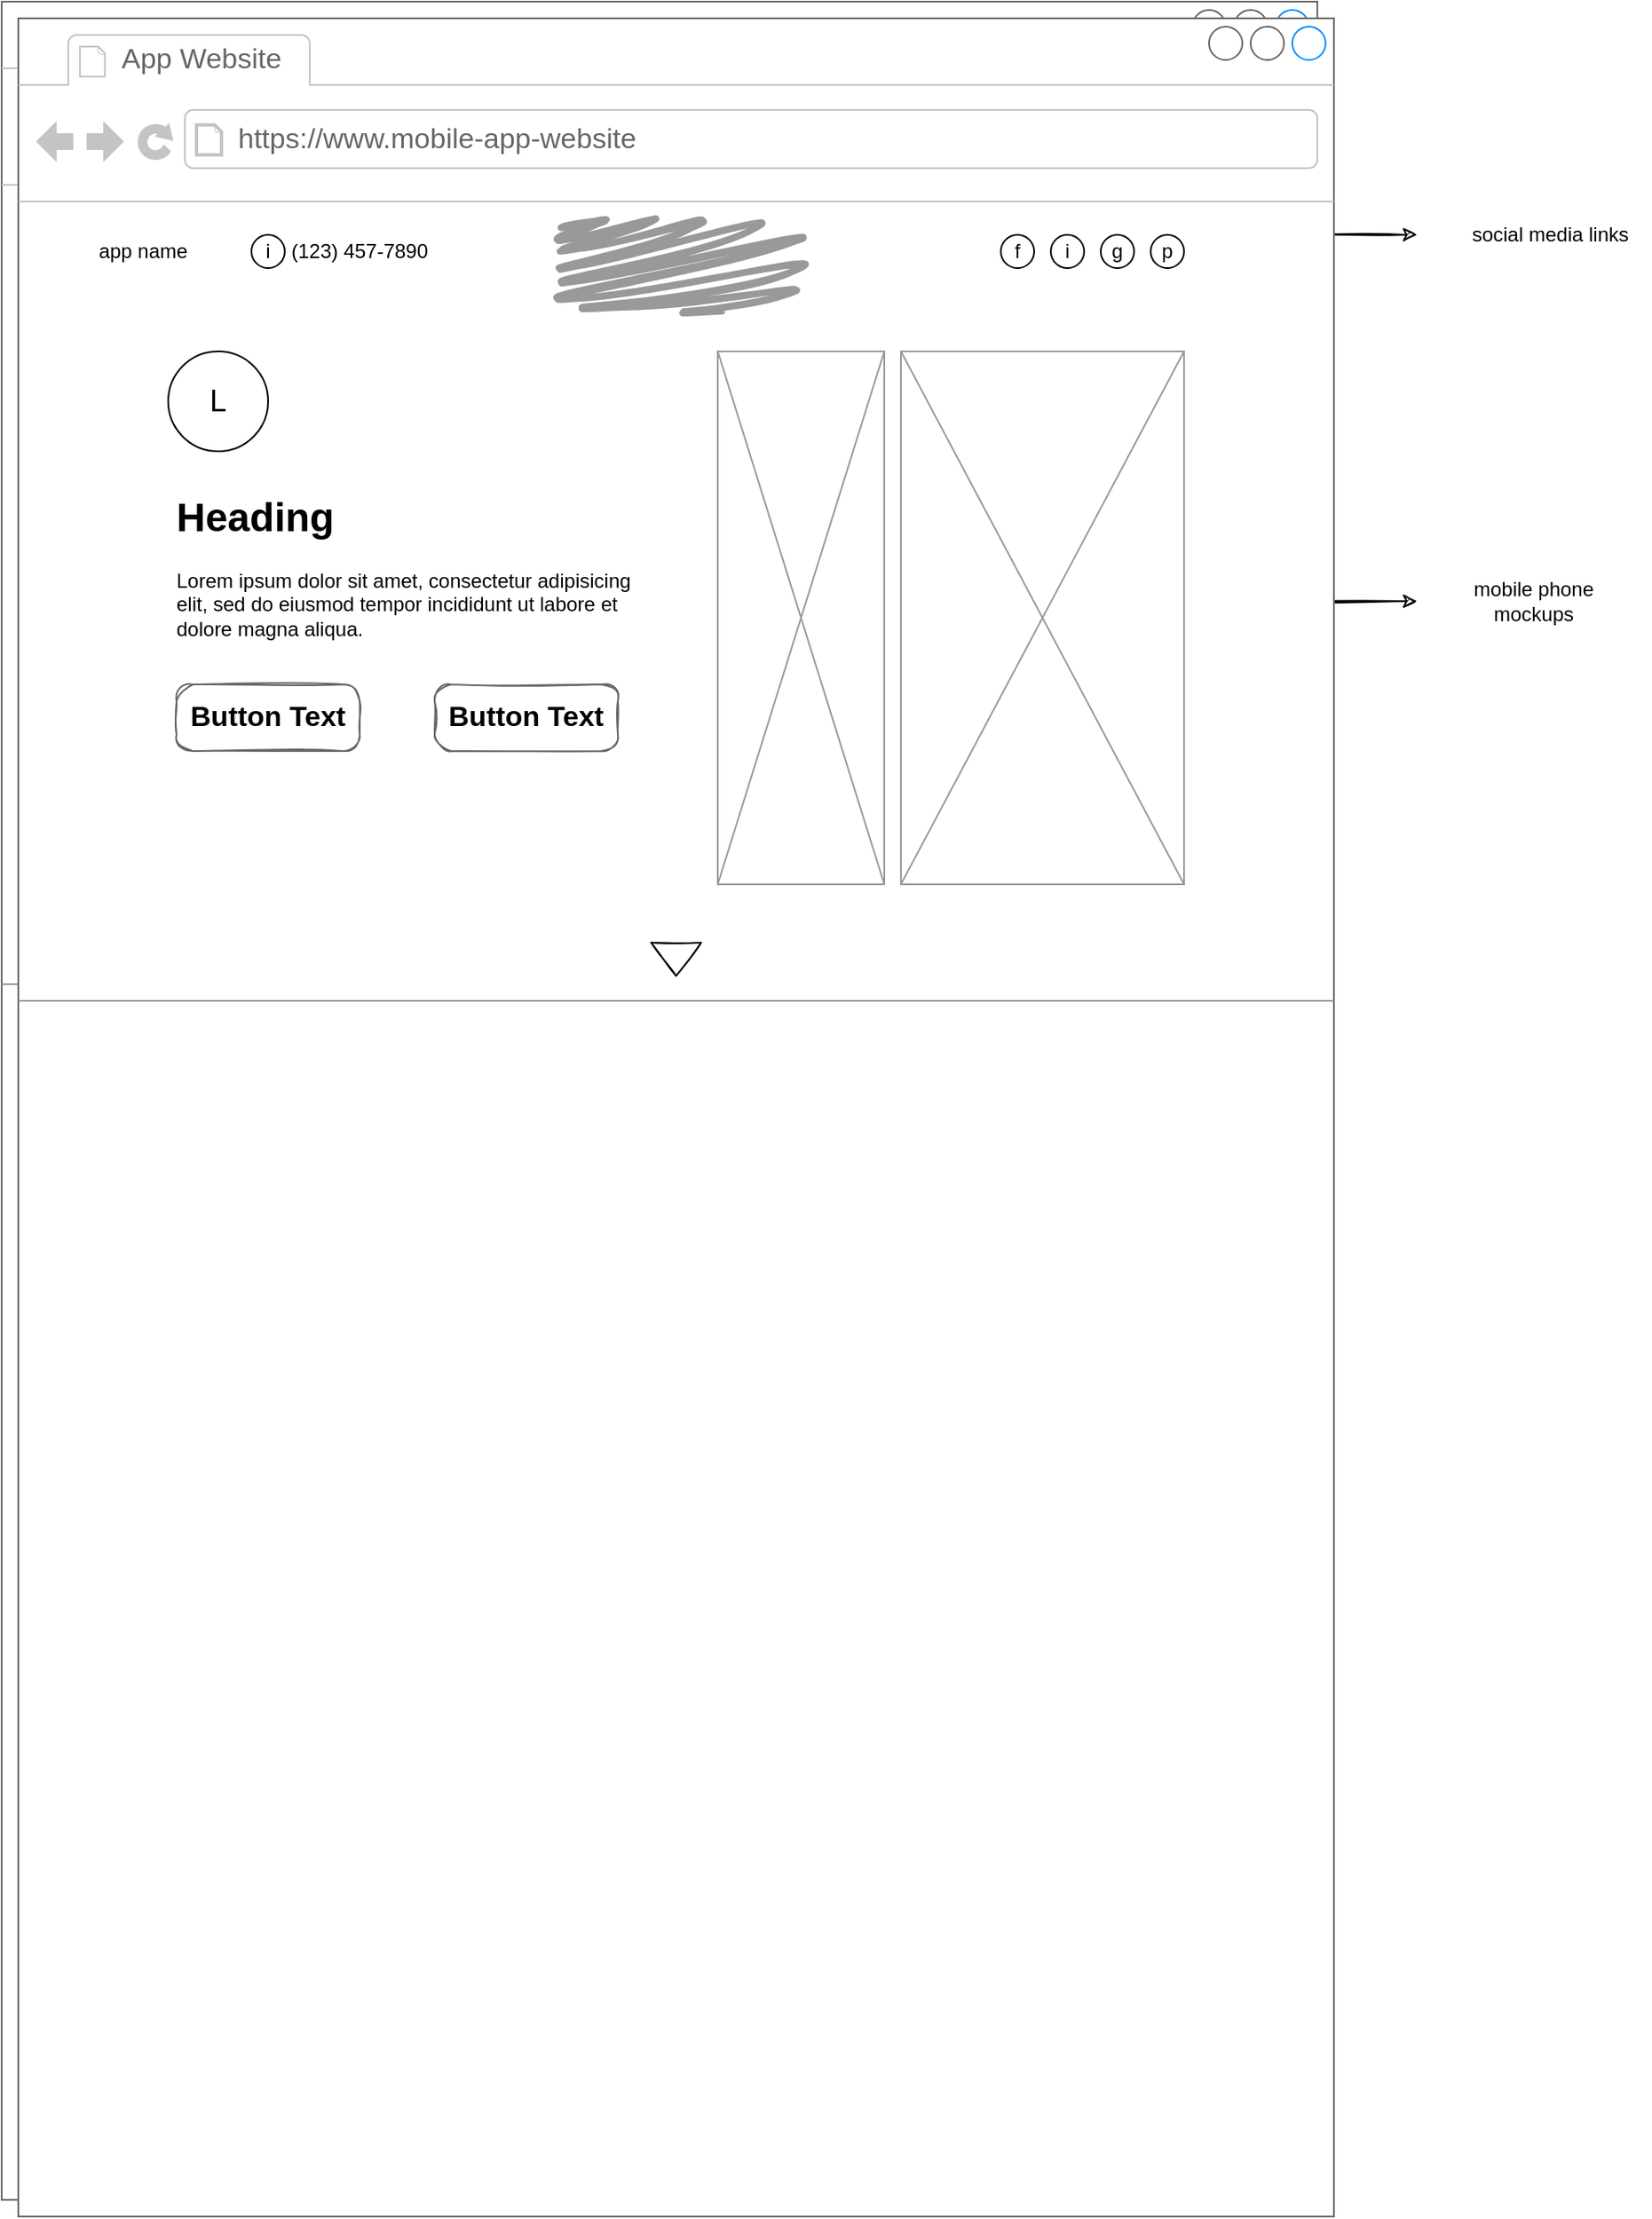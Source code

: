 <mxfile version="14.6.3" type="github">
  <diagram id="2oAOjW0IkgDWgNlKLEwU" name="mobile-app-landing page">
    <mxGraphModel dx="1038" dy="588" grid="1" gridSize="10" guides="1" tooltips="1" connect="1" arrows="1" fold="1" page="1" pageScale="1" pageWidth="850" pageHeight="1400" math="0" shadow="0">
      <root>
        <mxCell id="0" />
        <mxCell id="1" parent="0" />
        <mxCell id="FI9FSAnp2MX3LIdGFpVo-7" value="" style="strokeWidth=1;shadow=0;dashed=0;align=center;html=1;shape=mxgraph.mockup.containers.browserWindow;rSize=0;strokeColor=#666666;strokeColor2=#008cff;strokeColor3=#c4c4c4;mainText=,;recursiveResize=0;" vertex="1" parent="1">
          <mxGeometry x="30" y="40" width="790" height="1320" as="geometry" />
        </mxCell>
        <mxCell id="FI9FSAnp2MX3LIdGFpVo-8" value="App Website" style="strokeWidth=1;shadow=0;dashed=0;align=center;html=1;shape=mxgraph.mockup.containers.anchor;fontSize=17;fontColor=#666666;align=left;" vertex="1" parent="FI9FSAnp2MX3LIdGFpVo-7">
          <mxGeometry x="60" y="12" width="110" height="26" as="geometry" />
        </mxCell>
        <mxCell id="FI9FSAnp2MX3LIdGFpVo-9" value="https://www.mobile-app-website" style="strokeWidth=1;shadow=0;dashed=0;align=center;html=1;shape=mxgraph.mockup.containers.anchor;rSize=0;fontSize=17;fontColor=#666666;align=left;" vertex="1" parent="FI9FSAnp2MX3LIdGFpVo-7">
          <mxGeometry x="130" y="60" width="250" height="26" as="geometry" />
        </mxCell>
        <mxCell id="FI9FSAnp2MX3LIdGFpVo-14" value="app name" style="text;html=1;strokeColor=none;fillColor=none;align=center;verticalAlign=middle;whiteSpace=wrap;rounded=0;" vertex="1" parent="FI9FSAnp2MX3LIdGFpVo-7">
          <mxGeometry x="30" y="130" width="90" height="20" as="geometry" />
        </mxCell>
        <mxCell id="FI9FSAnp2MX3LIdGFpVo-15" value="(123) 457-7890" style="text;html=1;strokeColor=none;fillColor=none;align=center;verticalAlign=middle;whiteSpace=wrap;rounded=0;" vertex="1" parent="FI9FSAnp2MX3LIdGFpVo-7">
          <mxGeometry x="160" y="130" width="90" height="20" as="geometry" />
        </mxCell>
        <mxCell id="FI9FSAnp2MX3LIdGFpVo-16" value="" style="ellipse;whiteSpace=wrap;html=1;aspect=fixed;" vertex="1" parent="FI9FSAnp2MX3LIdGFpVo-7">
          <mxGeometry x="140" y="130" width="20" height="20" as="geometry" />
        </mxCell>
        <mxCell id="FI9FSAnp2MX3LIdGFpVo-17" value="i" style="text;html=1;strokeColor=none;fillColor=none;align=center;verticalAlign=middle;whiteSpace=wrap;rounded=0;" vertex="1" parent="FI9FSAnp2MX3LIdGFpVo-7">
          <mxGeometry x="130" y="130" width="40" height="20" as="geometry" />
        </mxCell>
        <mxCell id="FI9FSAnp2MX3LIdGFpVo-20" value="" style="verticalLabelPosition=bottom;shadow=0;dashed=0;align=center;html=1;verticalAlign=top;strokeWidth=1;shape=mxgraph.mockup.graphics.simpleIcon;strokeColor=#999999;" vertex="1" parent="FI9FSAnp2MX3LIdGFpVo-7">
          <mxGeometry x="530" y="200" width="170" height="320" as="geometry" />
        </mxCell>
        <mxCell id="FI9FSAnp2MX3LIdGFpVo-29" value="" style="verticalLabelPosition=bottom;shadow=0;dashed=0;align=center;html=1;verticalAlign=top;strokeWidth=1;shape=mxgraph.mockup.graphics.simpleIcon;strokeColor=#999999;" vertex="1" parent="FI9FSAnp2MX3LIdGFpVo-7">
          <mxGeometry x="420" y="200" width="100" height="320" as="geometry" />
        </mxCell>
        <mxCell id="FI9FSAnp2MX3LIdGFpVo-37" value="" style="ellipse;whiteSpace=wrap;html=1;aspect=fixed;" vertex="1" parent="FI9FSAnp2MX3LIdGFpVo-7">
          <mxGeometry x="590" y="130" width="20" height="20" as="geometry" />
        </mxCell>
        <mxCell id="FI9FSAnp2MX3LIdGFpVo-40" value="" style="ellipse;whiteSpace=wrap;html=1;aspect=fixed;" vertex="1" parent="FI9FSAnp2MX3LIdGFpVo-7">
          <mxGeometry x="650" y="130" width="20" height="20" as="geometry" />
        </mxCell>
        <mxCell id="FI9FSAnp2MX3LIdGFpVo-41" value="" style="ellipse;whiteSpace=wrap;html=1;aspect=fixed;" vertex="1" parent="FI9FSAnp2MX3LIdGFpVo-7">
          <mxGeometry x="680" y="130" width="20" height="20" as="geometry" />
        </mxCell>
        <mxCell id="FI9FSAnp2MX3LIdGFpVo-42" value="" style="ellipse;whiteSpace=wrap;html=1;aspect=fixed;" vertex="1" parent="FI9FSAnp2MX3LIdGFpVo-7">
          <mxGeometry x="620" y="130" width="20" height="20" as="geometry" />
        </mxCell>
        <mxCell id="FI9FSAnp2MX3LIdGFpVo-44" value="f" style="text;html=1;strokeColor=none;fillColor=none;align=center;verticalAlign=middle;whiteSpace=wrap;rounded=0;" vertex="1" parent="FI9FSAnp2MX3LIdGFpVo-7">
          <mxGeometry x="580" y="130" width="40" height="20" as="geometry" />
        </mxCell>
        <mxCell id="FI9FSAnp2MX3LIdGFpVo-45" value="p" style="text;html=1;strokeColor=none;fillColor=none;align=center;verticalAlign=middle;whiteSpace=wrap;rounded=0;" vertex="1" parent="FI9FSAnp2MX3LIdGFpVo-7">
          <mxGeometry x="670" y="130" width="40" height="20" as="geometry" />
        </mxCell>
        <mxCell id="FI9FSAnp2MX3LIdGFpVo-46" value="g" style="text;html=1;strokeColor=none;fillColor=none;align=center;verticalAlign=middle;whiteSpace=wrap;rounded=0;" vertex="1" parent="FI9FSAnp2MX3LIdGFpVo-7">
          <mxGeometry x="640" y="130" width="40" height="20" as="geometry" />
        </mxCell>
        <mxCell id="FI9FSAnp2MX3LIdGFpVo-47" value="i" style="text;html=1;strokeColor=none;fillColor=none;align=center;verticalAlign=middle;whiteSpace=wrap;rounded=0;" vertex="1" parent="FI9FSAnp2MX3LIdGFpVo-7">
          <mxGeometry x="610" y="130" width="40" height="20" as="geometry" />
        </mxCell>
        <mxCell id="FI9FSAnp2MX3LIdGFpVo-49" value="" style="verticalLabelPosition=bottom;shadow=0;dashed=0;align=center;html=1;verticalAlign=top;strokeWidth=1;shape=mxgraph.mockup.markup.line;strokeColor=#999999;" vertex="1" parent="FI9FSAnp2MX3LIdGFpVo-7">
          <mxGeometry y="580" width="790" height="20" as="geometry" />
        </mxCell>
        <mxCell id="FI9FSAnp2MX3LIdGFpVo-50" value="" style="ellipse;whiteSpace=wrap;html=1;aspect=fixed;" vertex="1" parent="FI9FSAnp2MX3LIdGFpVo-7">
          <mxGeometry x="90" y="200" width="60" height="60" as="geometry" />
        </mxCell>
        <mxCell id="FI9FSAnp2MX3LIdGFpVo-51" value="&lt;font style=&quot;font-size: 18px&quot;&gt;L&lt;/font&gt;" style="text;html=1;strokeColor=none;fillColor=none;align=center;verticalAlign=middle;whiteSpace=wrap;rounded=0;" vertex="1" parent="FI9FSAnp2MX3LIdGFpVo-7">
          <mxGeometry x="90" y="210" width="60" height="40" as="geometry" />
        </mxCell>
        <mxCell id="FI9FSAnp2MX3LIdGFpVo-53" value="&lt;h1&gt;Heading&lt;/h1&gt;&lt;p&gt;Lorem ipsum dolor sit amet, consectetur adipisicing elit, sed do eiusmod tempor incididunt ut labore et dolore magna aliqua.&lt;/p&gt;" style="text;html=1;strokeColor=none;fillColor=none;spacing=5;spacingTop=-20;whiteSpace=wrap;overflow=hidden;rounded=0;" vertex="1" parent="FI9FSAnp2MX3LIdGFpVo-7">
          <mxGeometry x="90" y="280" width="290" height="120" as="geometry" />
        </mxCell>
        <mxCell id="FI9FSAnp2MX3LIdGFpVo-54" value="&lt;font color=&quot;#000000&quot;&gt;Button Text&lt;/font&gt;" style="strokeWidth=1;shadow=0;dashed=0;align=center;html=1;shape=mxgraph.mockup.buttons.button;strokeColor=#666666;mainText=;buttonStyle=round;fontSize=17;fontStyle=1;whiteSpace=wrap;fontColor=#FFFFFF;fillColor=none;sketch=1;" vertex="1" parent="FI9FSAnp2MX3LIdGFpVo-7">
          <mxGeometry x="95" y="400" width="110" height="40" as="geometry" />
        </mxCell>
        <mxCell id="FI9FSAnp2MX3LIdGFpVo-55" value="&lt;font color=&quot;#000000&quot;&gt;Button Text&lt;/font&gt;" style="strokeWidth=1;shadow=0;dashed=0;align=center;html=1;shape=mxgraph.mockup.buttons.button;strokeColor=#666666;fontColor=#ffffff;mainText=;buttonStyle=round;fontSize=17;fontStyle=1;whiteSpace=wrap;fillColor=none;sketch=1;" vertex="1" parent="FI9FSAnp2MX3LIdGFpVo-7">
          <mxGeometry x="250" y="400" width="110" height="40" as="geometry" />
        </mxCell>
        <mxCell id="FI9FSAnp2MX3LIdGFpVo-59" value="" style="triangle;whiteSpace=wrap;html=1;fontColor=none;fillColor=none;rotation=90;sketch=1;rounded=0;shadow=0;" vertex="1" parent="FI9FSAnp2MX3LIdGFpVo-7">
          <mxGeometry x="385" y="550" width="20" height="30" as="geometry" />
        </mxCell>
        <mxCell id="FI9FSAnp2MX3LIdGFpVo-64" value="" style="shape=mxgraph.mockup.markup.scratchOut;shadow=0;dashed=0;html=1;strokeColor=#999999;strokeWidth=4;rounded=0;sketch=1;fontColor=none;fillColor=none;" vertex="1" parent="FI9FSAnp2MX3LIdGFpVo-7">
          <mxGeometry x="320" y="120" width="155" height="60" as="geometry" />
        </mxCell>
        <mxCell id="FI9FSAnp2MX3LIdGFpVo-60" style="edgeStyle=orthogonalEdgeStyle;rounded=0;sketch=1;jumpSize=6;orthogonalLoop=1;jettySize=auto;html=1;fontColor=none;strokeColor=#000000;" edge="1" parent="1" source="FI9FSAnp2MX3LIdGFpVo-45">
          <mxGeometry relative="1" as="geometry">
            <mxPoint x="880" y="180" as="targetPoint" />
          </mxGeometry>
        </mxCell>
        <mxCell id="FI9FSAnp2MX3LIdGFpVo-61" value="social media links" style="text;html=1;strokeColor=none;fillColor=none;align=center;verticalAlign=middle;whiteSpace=wrap;rounded=0;shadow=0;sketch=1;fontColor=none;" vertex="1" parent="1">
          <mxGeometry x="900" y="170" width="120" height="20" as="geometry" />
        </mxCell>
        <mxCell id="FI9FSAnp2MX3LIdGFpVo-62" style="edgeStyle=orthogonalEdgeStyle;rounded=0;sketch=1;jumpSize=6;orthogonalLoop=1;jettySize=auto;html=1;fontColor=none;strokeColor=#000000;" edge="1" parent="1" source="FI9FSAnp2MX3LIdGFpVo-20">
          <mxGeometry relative="1" as="geometry">
            <mxPoint x="880" y="400" as="targetPoint" />
          </mxGeometry>
        </mxCell>
        <mxCell id="FI9FSAnp2MX3LIdGFpVo-63" value="mobile phone mockups" style="text;html=1;strokeColor=none;fillColor=none;align=center;verticalAlign=middle;whiteSpace=wrap;rounded=0;shadow=0;sketch=1;fontColor=none;" vertex="1" parent="1">
          <mxGeometry x="890" y="390" width="120" height="20" as="geometry" />
        </mxCell>
        <mxCell id="FI9FSAnp2MX3LIdGFpVo-65" value="" style="strokeWidth=1;shadow=0;dashed=0;align=center;html=1;shape=mxgraph.mockup.containers.browserWindow;rSize=0;strokeColor=#666666;strokeColor2=#008cff;strokeColor3=#c4c4c4;mainText=,;recursiveResize=0;" vertex="1" parent="1">
          <mxGeometry x="40" y="50" width="790" height="1320" as="geometry" />
        </mxCell>
        <mxCell id="FI9FSAnp2MX3LIdGFpVo-66" value="App Website" style="strokeWidth=1;shadow=0;dashed=0;align=center;html=1;shape=mxgraph.mockup.containers.anchor;fontSize=17;fontColor=#666666;align=left;" vertex="1" parent="FI9FSAnp2MX3LIdGFpVo-65">
          <mxGeometry x="60" y="12" width="110" height="26" as="geometry" />
        </mxCell>
        <mxCell id="FI9FSAnp2MX3LIdGFpVo-67" value="https://www.mobile-app-website" style="strokeWidth=1;shadow=0;dashed=0;align=center;html=1;shape=mxgraph.mockup.containers.anchor;rSize=0;fontSize=17;fontColor=#666666;align=left;" vertex="1" parent="FI9FSAnp2MX3LIdGFpVo-65">
          <mxGeometry x="130" y="60" width="250" height="26" as="geometry" />
        </mxCell>
        <mxCell id="FI9FSAnp2MX3LIdGFpVo-68" value="app name" style="text;html=1;strokeColor=none;fillColor=none;align=center;verticalAlign=middle;whiteSpace=wrap;rounded=0;" vertex="1" parent="FI9FSAnp2MX3LIdGFpVo-65">
          <mxGeometry x="30" y="130" width="90" height="20" as="geometry" />
        </mxCell>
        <mxCell id="FI9FSAnp2MX3LIdGFpVo-69" value="(123) 457-7890" style="text;html=1;strokeColor=none;fillColor=none;align=center;verticalAlign=middle;whiteSpace=wrap;rounded=0;" vertex="1" parent="FI9FSAnp2MX3LIdGFpVo-65">
          <mxGeometry x="160" y="130" width="90" height="20" as="geometry" />
        </mxCell>
        <mxCell id="FI9FSAnp2MX3LIdGFpVo-70" value="" style="ellipse;whiteSpace=wrap;html=1;aspect=fixed;" vertex="1" parent="FI9FSAnp2MX3LIdGFpVo-65">
          <mxGeometry x="140" y="130" width="20" height="20" as="geometry" />
        </mxCell>
        <mxCell id="FI9FSAnp2MX3LIdGFpVo-71" value="i" style="text;html=1;strokeColor=none;fillColor=none;align=center;verticalAlign=middle;whiteSpace=wrap;rounded=0;" vertex="1" parent="FI9FSAnp2MX3LIdGFpVo-65">
          <mxGeometry x="130" y="130" width="40" height="20" as="geometry" />
        </mxCell>
        <mxCell id="FI9FSAnp2MX3LIdGFpVo-72" value="" style="verticalLabelPosition=bottom;shadow=0;dashed=0;align=center;html=1;verticalAlign=top;strokeWidth=1;shape=mxgraph.mockup.graphics.simpleIcon;strokeColor=#999999;" vertex="1" parent="FI9FSAnp2MX3LIdGFpVo-65">
          <mxGeometry x="530" y="200" width="170" height="320" as="geometry" />
        </mxCell>
        <mxCell id="FI9FSAnp2MX3LIdGFpVo-73" value="" style="verticalLabelPosition=bottom;shadow=0;dashed=0;align=center;html=1;verticalAlign=top;strokeWidth=1;shape=mxgraph.mockup.graphics.simpleIcon;strokeColor=#999999;" vertex="1" parent="FI9FSAnp2MX3LIdGFpVo-65">
          <mxGeometry x="420" y="200" width="100" height="320" as="geometry" />
        </mxCell>
        <mxCell id="FI9FSAnp2MX3LIdGFpVo-74" value="" style="ellipse;whiteSpace=wrap;html=1;aspect=fixed;" vertex="1" parent="FI9FSAnp2MX3LIdGFpVo-65">
          <mxGeometry x="590" y="130" width="20" height="20" as="geometry" />
        </mxCell>
        <mxCell id="FI9FSAnp2MX3LIdGFpVo-75" value="" style="ellipse;whiteSpace=wrap;html=1;aspect=fixed;" vertex="1" parent="FI9FSAnp2MX3LIdGFpVo-65">
          <mxGeometry x="650" y="130" width="20" height="20" as="geometry" />
        </mxCell>
        <mxCell id="FI9FSAnp2MX3LIdGFpVo-76" value="" style="ellipse;whiteSpace=wrap;html=1;aspect=fixed;" vertex="1" parent="FI9FSAnp2MX3LIdGFpVo-65">
          <mxGeometry x="680" y="130" width="20" height="20" as="geometry" />
        </mxCell>
        <mxCell id="FI9FSAnp2MX3LIdGFpVo-77" value="" style="ellipse;whiteSpace=wrap;html=1;aspect=fixed;" vertex="1" parent="FI9FSAnp2MX3LIdGFpVo-65">
          <mxGeometry x="620" y="130" width="20" height="20" as="geometry" />
        </mxCell>
        <mxCell id="FI9FSAnp2MX3LIdGFpVo-78" value="f" style="text;html=1;strokeColor=none;fillColor=none;align=center;verticalAlign=middle;whiteSpace=wrap;rounded=0;" vertex="1" parent="FI9FSAnp2MX3LIdGFpVo-65">
          <mxGeometry x="580" y="130" width="40" height="20" as="geometry" />
        </mxCell>
        <mxCell id="FI9FSAnp2MX3LIdGFpVo-79" value="p" style="text;html=1;strokeColor=none;fillColor=none;align=center;verticalAlign=middle;whiteSpace=wrap;rounded=0;" vertex="1" parent="FI9FSAnp2MX3LIdGFpVo-65">
          <mxGeometry x="670" y="130" width="40" height="20" as="geometry" />
        </mxCell>
        <mxCell id="FI9FSAnp2MX3LIdGFpVo-80" value="g" style="text;html=1;strokeColor=none;fillColor=none;align=center;verticalAlign=middle;whiteSpace=wrap;rounded=0;" vertex="1" parent="FI9FSAnp2MX3LIdGFpVo-65">
          <mxGeometry x="640" y="130" width="40" height="20" as="geometry" />
        </mxCell>
        <mxCell id="FI9FSAnp2MX3LIdGFpVo-81" value="i" style="text;html=1;strokeColor=none;fillColor=none;align=center;verticalAlign=middle;whiteSpace=wrap;rounded=0;" vertex="1" parent="FI9FSAnp2MX3LIdGFpVo-65">
          <mxGeometry x="610" y="130" width="40" height="20" as="geometry" />
        </mxCell>
        <mxCell id="FI9FSAnp2MX3LIdGFpVo-82" value="" style="verticalLabelPosition=bottom;shadow=0;dashed=0;align=center;html=1;verticalAlign=top;strokeWidth=1;shape=mxgraph.mockup.markup.line;strokeColor=#999999;" vertex="1" parent="FI9FSAnp2MX3LIdGFpVo-65">
          <mxGeometry y="580" width="790" height="20" as="geometry" />
        </mxCell>
        <mxCell id="FI9FSAnp2MX3LIdGFpVo-83" value="" style="ellipse;whiteSpace=wrap;html=1;aspect=fixed;" vertex="1" parent="FI9FSAnp2MX3LIdGFpVo-65">
          <mxGeometry x="90" y="200" width="60" height="60" as="geometry" />
        </mxCell>
        <mxCell id="FI9FSAnp2MX3LIdGFpVo-84" value="&lt;font style=&quot;font-size: 18px&quot;&gt;L&lt;/font&gt;" style="text;html=1;strokeColor=none;fillColor=none;align=center;verticalAlign=middle;whiteSpace=wrap;rounded=0;" vertex="1" parent="FI9FSAnp2MX3LIdGFpVo-65">
          <mxGeometry x="90" y="210" width="60" height="40" as="geometry" />
        </mxCell>
        <mxCell id="FI9FSAnp2MX3LIdGFpVo-85" value="&lt;h1&gt;Heading&lt;/h1&gt;&lt;p&gt;Lorem ipsum dolor sit amet, consectetur adipisicing elit, sed do eiusmod tempor incididunt ut labore et dolore magna aliqua.&lt;/p&gt;" style="text;html=1;strokeColor=none;fillColor=none;spacing=5;spacingTop=-20;whiteSpace=wrap;overflow=hidden;rounded=0;" vertex="1" parent="FI9FSAnp2MX3LIdGFpVo-65">
          <mxGeometry x="90" y="280" width="290" height="120" as="geometry" />
        </mxCell>
        <mxCell id="FI9FSAnp2MX3LIdGFpVo-86" value="&lt;font color=&quot;#000000&quot;&gt;Button Text&lt;/font&gt;" style="strokeWidth=1;shadow=0;dashed=0;align=center;html=1;shape=mxgraph.mockup.buttons.button;strokeColor=#666666;mainText=;buttonStyle=round;fontSize=17;fontStyle=1;whiteSpace=wrap;fontColor=#FFFFFF;fillColor=none;sketch=1;" vertex="1" parent="FI9FSAnp2MX3LIdGFpVo-65">
          <mxGeometry x="95" y="400" width="110" height="40" as="geometry" />
        </mxCell>
        <mxCell id="FI9FSAnp2MX3LIdGFpVo-87" value="&lt;font color=&quot;#000000&quot;&gt;Button Text&lt;/font&gt;" style="strokeWidth=1;shadow=0;dashed=0;align=center;html=1;shape=mxgraph.mockup.buttons.button;strokeColor=#666666;fontColor=#ffffff;mainText=;buttonStyle=round;fontSize=17;fontStyle=1;whiteSpace=wrap;fillColor=none;sketch=1;" vertex="1" parent="FI9FSAnp2MX3LIdGFpVo-65">
          <mxGeometry x="250" y="400" width="110" height="40" as="geometry" />
        </mxCell>
        <mxCell id="FI9FSAnp2MX3LIdGFpVo-88" value="" style="triangle;whiteSpace=wrap;html=1;fontColor=none;fillColor=none;rotation=90;sketch=1;rounded=0;shadow=0;" vertex="1" parent="FI9FSAnp2MX3LIdGFpVo-65">
          <mxGeometry x="385" y="550" width="20" height="30" as="geometry" />
        </mxCell>
        <mxCell id="FI9FSAnp2MX3LIdGFpVo-89" value="" style="shape=mxgraph.mockup.markup.scratchOut;shadow=0;dashed=0;html=1;strokeColor=#999999;strokeWidth=4;rounded=0;sketch=1;fontColor=none;fillColor=none;" vertex="1" parent="FI9FSAnp2MX3LIdGFpVo-65">
          <mxGeometry x="320" y="120" width="155" height="60" as="geometry" />
        </mxCell>
      </root>
    </mxGraphModel>
  </diagram>
</mxfile>
